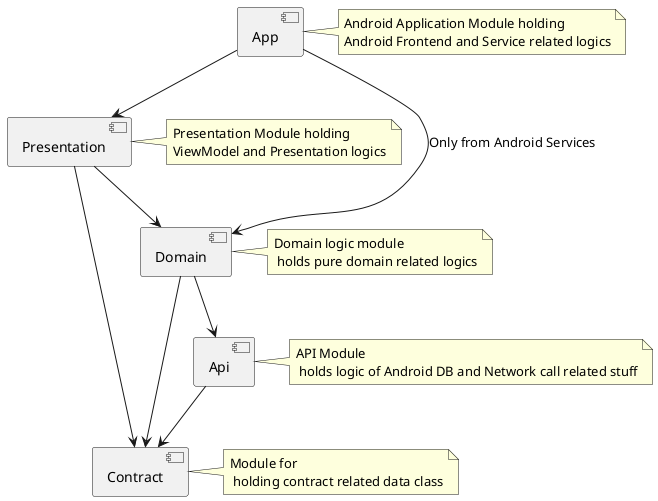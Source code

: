 @startuml

component App
note right of App : Android Application Module holding\nAndroid Frontend and Service related logics

component Presentation
note right of Presentation: Presentation Module holding\nViewModel and Presentation logics

component Domain
note right of Domain: Domain logic module\n holds pure domain related logics

component Api
note right of Api: API Module\n holds logic of Android DB and Network call related stuff

component Contract
note right of Contract: Module for\n holding contract related data class


App --> Presentation
Presentation --> Domain
App --> Domain: Only from Android Services
Domain --> Api
Domain --> Contract
Api --> Contract
Presentation -> Contract
@enduml